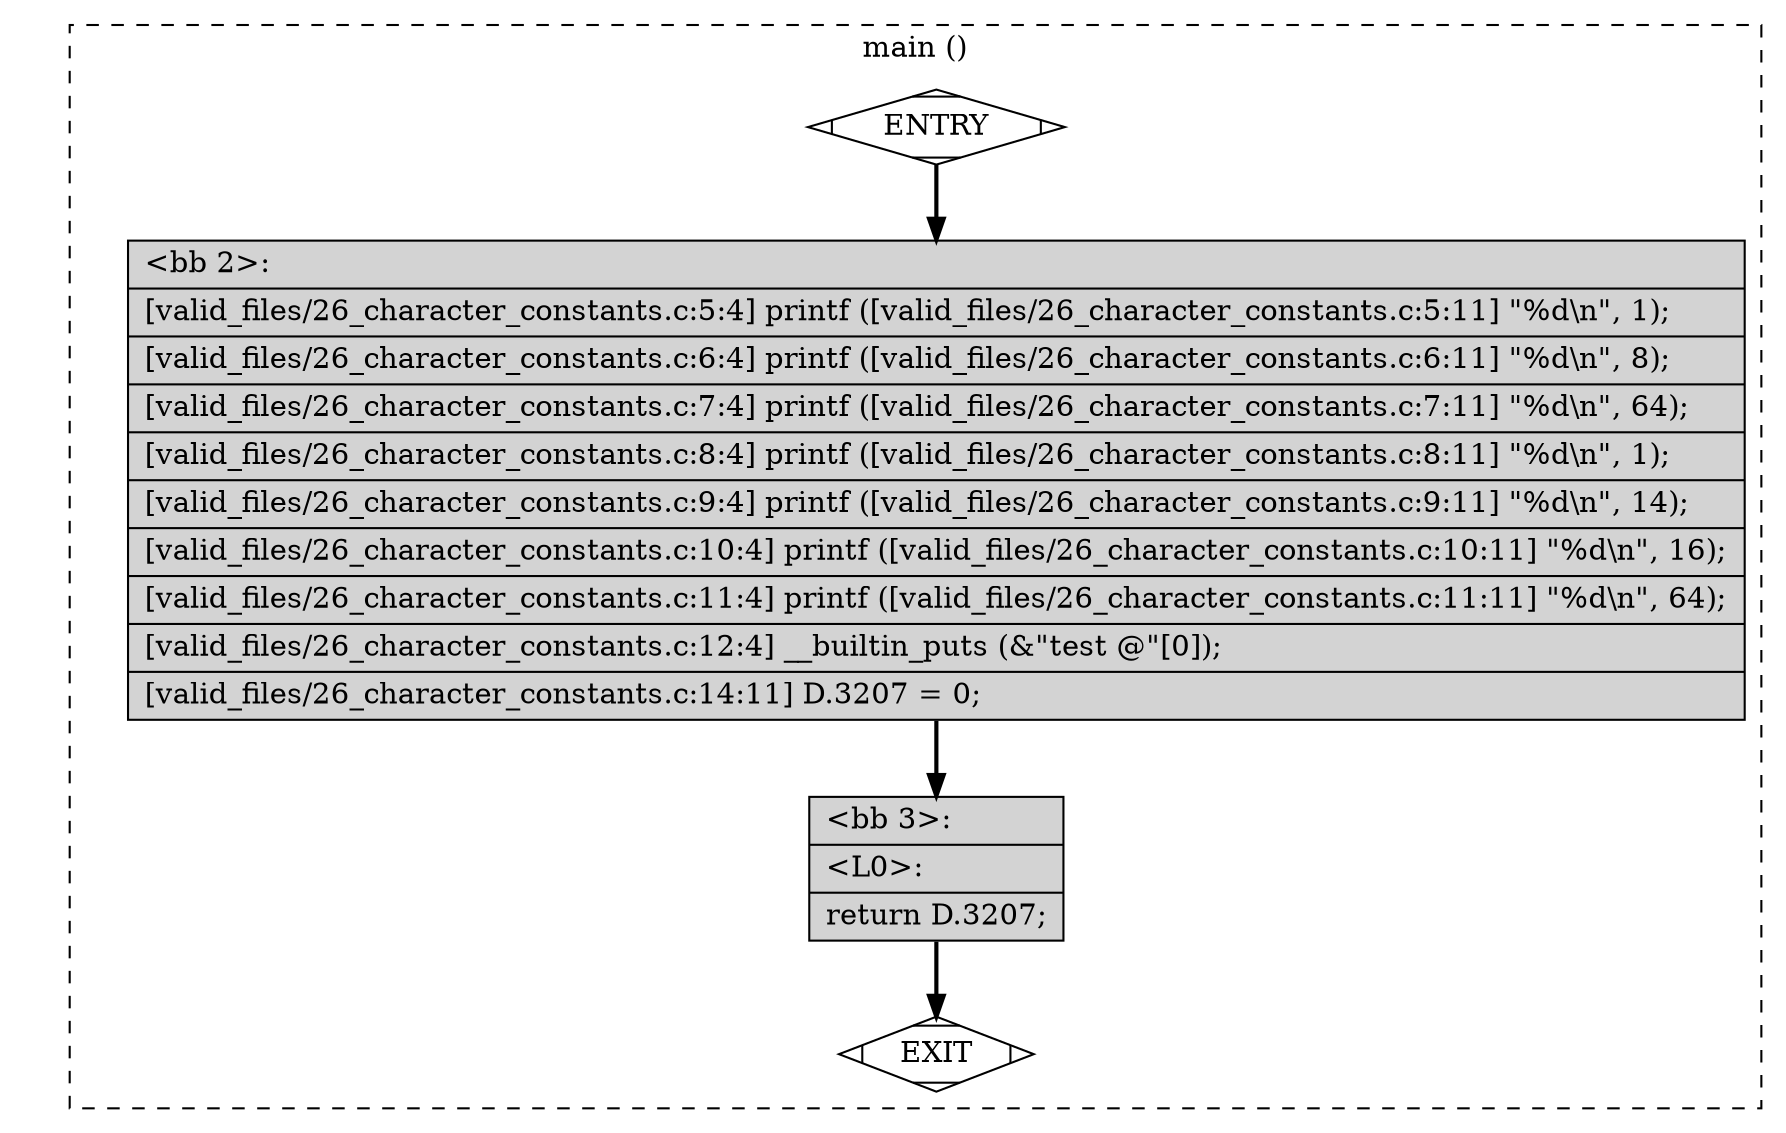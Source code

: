 digraph "a-26_character_constants.c.015t.cfg" {
overlap=false;
subgraph "cluster_main" {
	style="dashed";
	color="black";
	label="main ()";
	fn_0_basic_block_0 [shape=Mdiamond,style=filled,fillcolor=white,label="ENTRY"];

	fn_0_basic_block_1 [shape=Mdiamond,style=filled,fillcolor=white,label="EXIT"];

	fn_0_basic_block_2 [shape=record,style=filled,fillcolor=lightgrey,label="{\<bb\ 2\>:\l\
|[valid_files/26_character_constants.c:5:4]\ printf\ ([valid_files/26_character_constants.c:5:11]\ \"%d\\n\",\ 1);\l\
|[valid_files/26_character_constants.c:6:4]\ printf\ ([valid_files/26_character_constants.c:6:11]\ \"%d\\n\",\ 8);\l\
|[valid_files/26_character_constants.c:7:4]\ printf\ ([valid_files/26_character_constants.c:7:11]\ \"%d\\n\",\ 64);\l\
|[valid_files/26_character_constants.c:8:4]\ printf\ ([valid_files/26_character_constants.c:8:11]\ \"%d\\n\",\ 1);\l\
|[valid_files/26_character_constants.c:9:4]\ printf\ ([valid_files/26_character_constants.c:9:11]\ \"%d\\n\",\ 14);\l\
|[valid_files/26_character_constants.c:10:4]\ printf\ ([valid_files/26_character_constants.c:10:11]\ \"%d\\n\",\ 16);\l\
|[valid_files/26_character_constants.c:11:4]\ printf\ ([valid_files/26_character_constants.c:11:11]\ \"%d\\n\",\ 64);\l\
|[valid_files/26_character_constants.c:12:4]\ __builtin_puts\ (&\"test\ @\"[0]);\l\
|[valid_files/26_character_constants.c:14:11]\ D.3207\ =\ 0;\l\
}"];

	fn_0_basic_block_3 [shape=record,style=filled,fillcolor=lightgrey,label="{\<bb\ 3\>:\l\
|\<L0\>:\l\
|return\ D.3207;\l\
}"];

	fn_0_basic_block_0:s -> fn_0_basic_block_2:n [style="solid,bold",color=black,weight=100,constraint=true];
	fn_0_basic_block_2:s -> fn_0_basic_block_3:n [style="solid,bold",color=black,weight=100,constraint=true];
	fn_0_basic_block_3:s -> fn_0_basic_block_1:n [style="solid,bold",color=black,weight=10,constraint=true];
	fn_0_basic_block_0:s -> fn_0_basic_block_1:n [style="invis",constraint=true];
}
}
